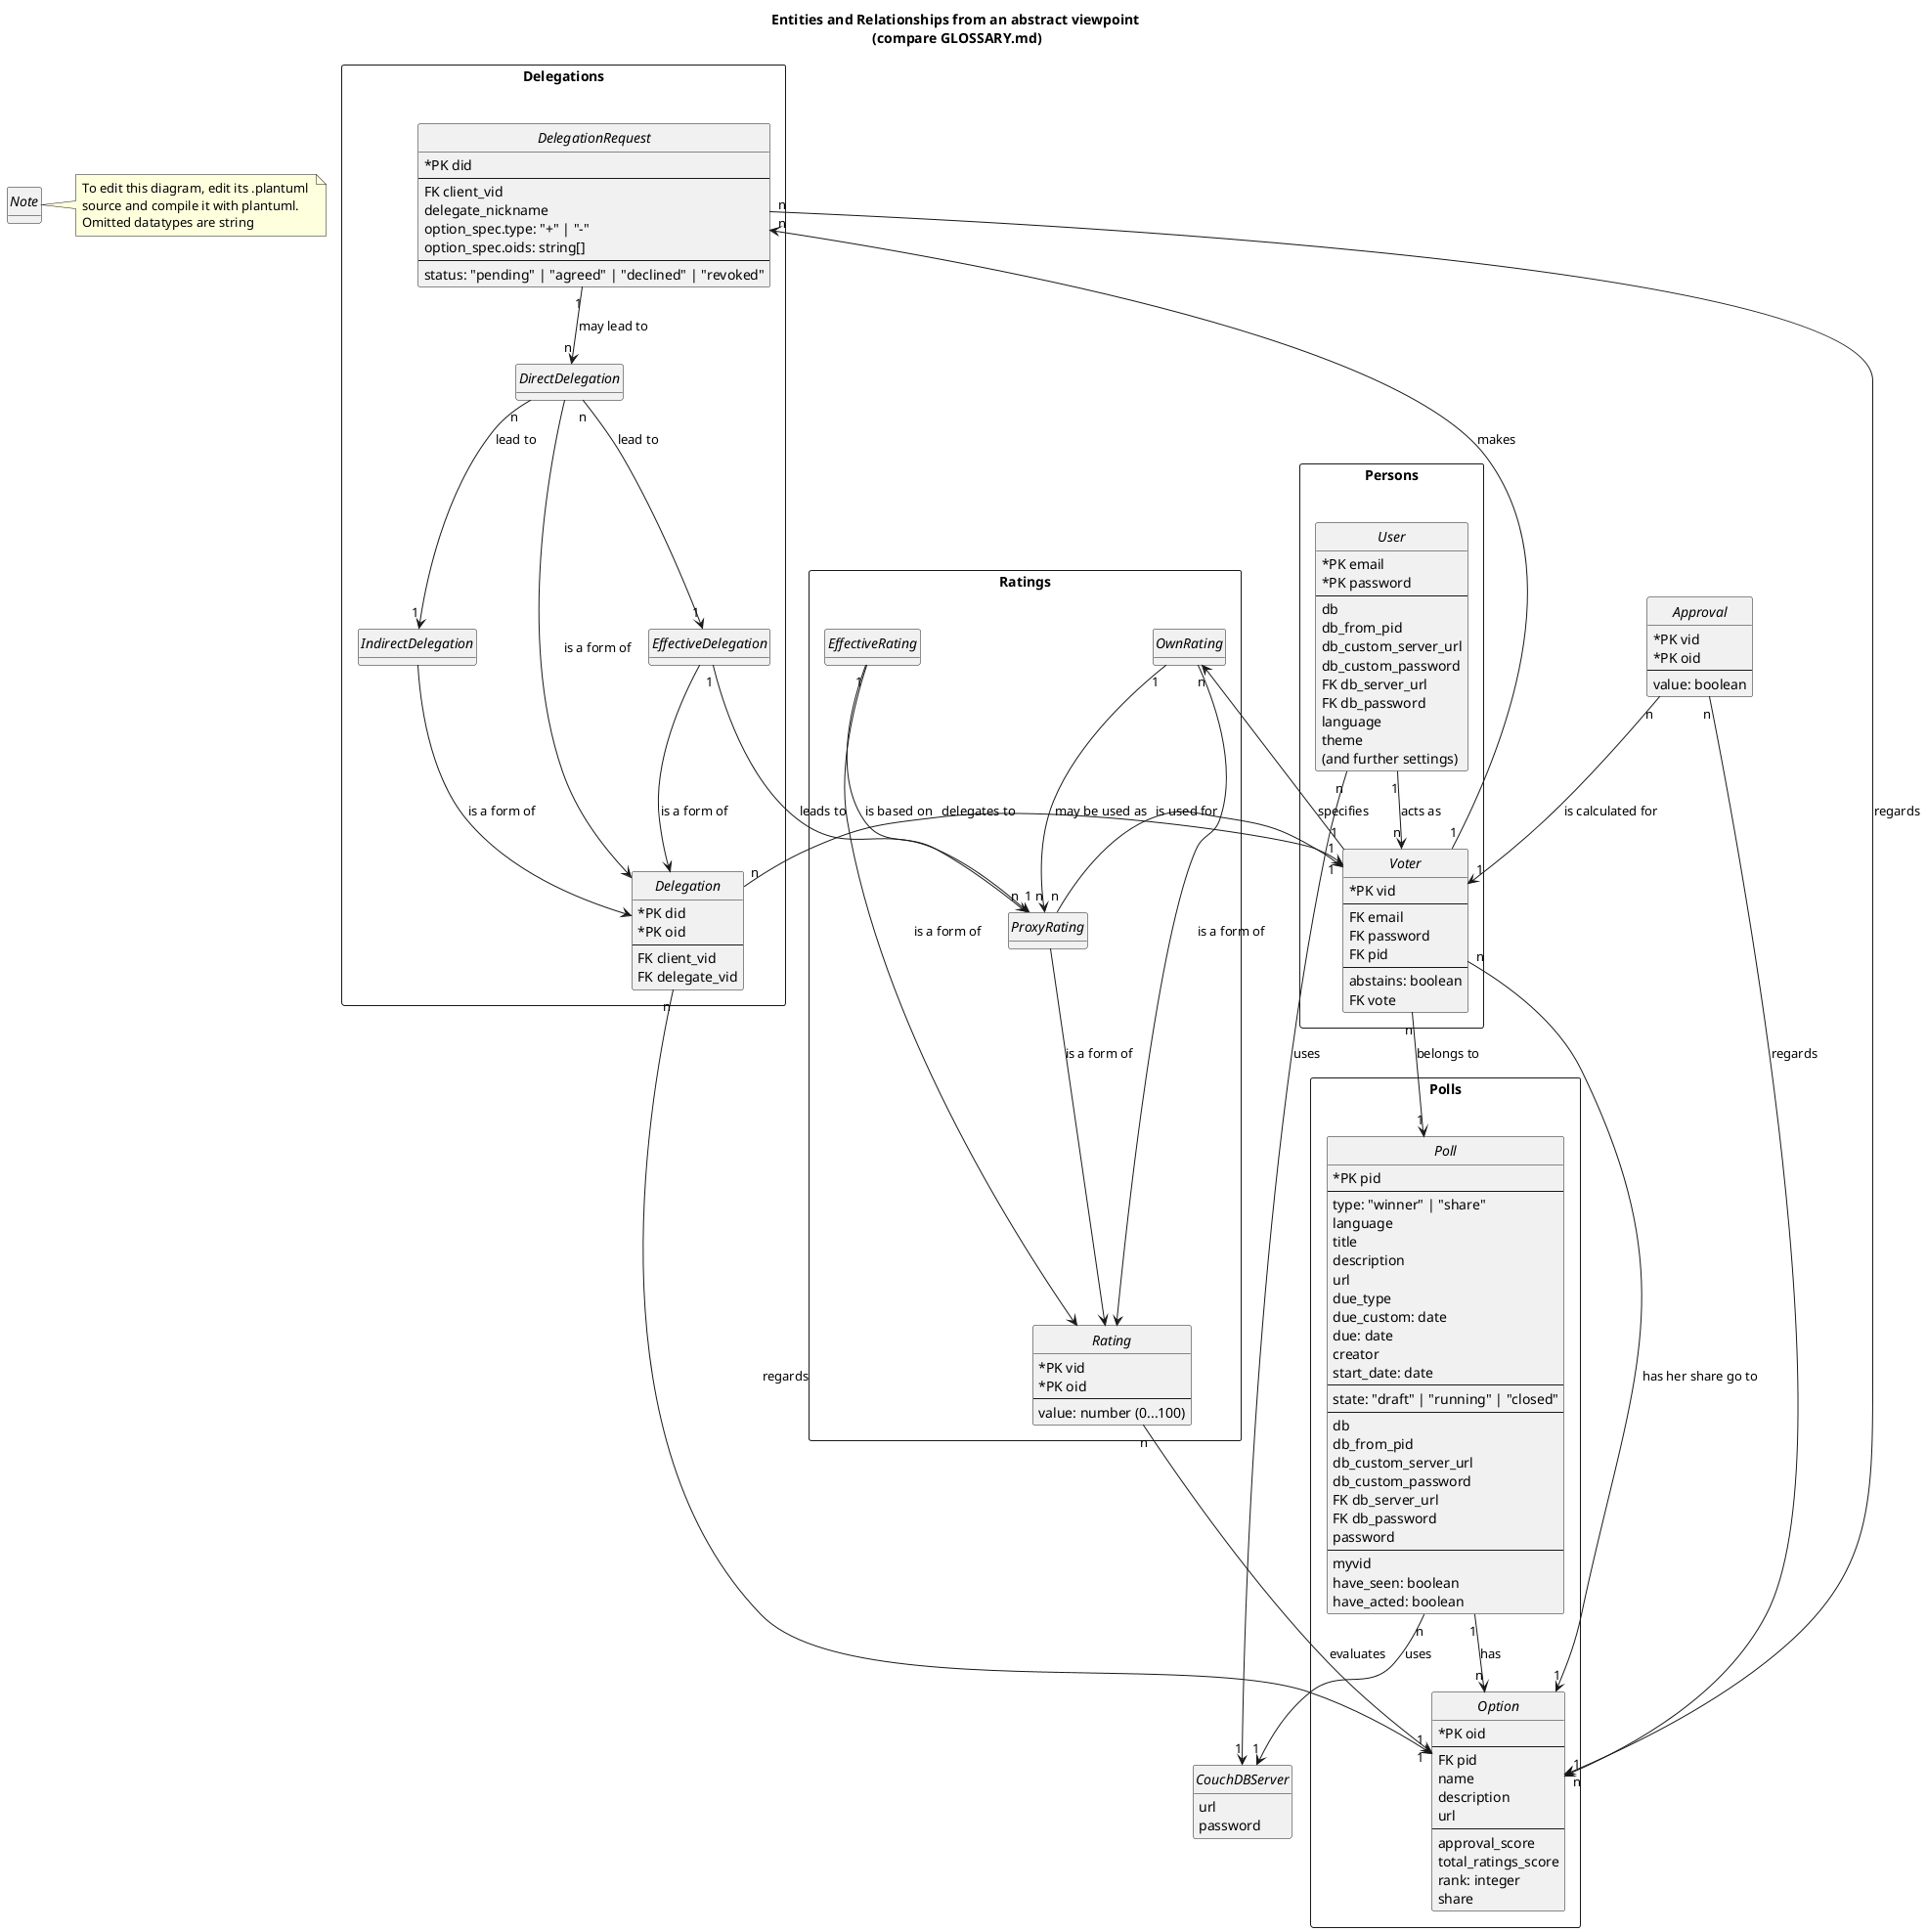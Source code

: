 @startuml

hide methods
hide circle
hide stereotype
skinparam classAttributeIconSize 0

title 
    Entities and Relationships from an abstract viewpoint 
    (compare GLOSSARY.md)
end title

abstract class Note {}
note right
    To edit this diagram, edit its .plantuml 
    source and compile it with plantuml.
    Omitted datatypes are string
end note

abstract class CouchDBServer {
    url
    password
}

package Persons <<Rectangle>> {

    abstract class User {
        *PK email
        *PK password
        ---
        db
        db_from_pid
        db_custom_server_url
        db_custom_password
        FK db_server_url
        FK db_password
        language
        theme
        (and further settings)
    }

    User "n" --> "1" CouchDBServer : uses
    User "1" --> "n" Voter : acts as 

    abstract class Voter {
        *PK vid
        ---
        FK email
        FK password
        FK pid
        ---
        abstains: boolean
        FK vote
    }

}

package Polls <<Rectangle>> {

    Voter "n" --> "1" Poll : belongs to

    abstract class Poll {
        *PK pid
        ---
        type: "winner" | "share"
        language
        title
        description
        url
        due_type
        due_custom: date
        due: date 
        creator
        start_date: date
        ---
        state: "draft" | "running" | "closed"
        ---
        db
        db_from_pid
        db_custom_server_url
        db_custom_password
        FK db_server_url
        FK db_password
        password
        ---
        myvid
        have_seen: boolean
        have_acted: boolean
    }

    Poll "n" --> "1" CouchDBServer : uses
    Poll "1" --> "n" Option : has

    abstract class Option {
        *PK oid
        ---
        FK pid
        name
        description
        url
        ---
        approval_score
        total_ratings_score
        rank: integer
        share
    }

}

package Delegations <<Rectangle>> {

    Voter "1" --> "n" DelegationRequest : makes 

    abstract class DelegationRequest {
        *PK did
        ---
        FK client_vid
        delegate_nickname
        option_spec.type: "+" | "-"
        option_spec.oids: string[]
        ---
        status: "pending" | "agreed" | "declined" | "revoked"
    }

    DelegationRequest "n" --> "n" Option : regards
    DelegationRequest "1" --> "n" DirectDelegation : may lead to 

    abstract class Delegation {
        *PK did
        *PK oid
        ---
        FK client_vid
        FK delegate_vid
    }

    Delegation "n" --> "1" Option : regards
    Delegation "n" --> "1" Voter : delegates to

    abstract class DirectDelegation {}
    DirectDelegation --> Delegation : is a form of

    DirectDelegation "n" --> "1" IndirectDelegation : lead to 
    DirectDelegation "n" --> "1" EffectiveDelegation : lead to 

    abstract class IndirectDelegation {}
    IndirectDelegation --> Delegation : is a form of

    abstract class EffectiveDelegation {}
    EffectiveDelegation --> Delegation : is a form of

}

package Ratings <<Rectangle>> {

    abstract class Rating {
        *PK vid
        *PK oid
        ---
        value: number (0...100)
    }

    Rating "n" --> "1" Option : evaluates

    Voter "1" --> "n" OwnRating : specifies 

    abstract class OwnRating {}
    OwnRating --> Rating : is a form of

    EffectiveDelegation "1" --> "1" ProxyRating : leads to

    OwnRating "1" --> "n" ProxyRating : may be used as

    abstract class ProxyRating {}
    ProxyRating --> Rating : is a form of

    ProxyRating "n" --> "1" Voter : is used for 

    abstract class EffectiveRating {}
    EffectiveRating --> Rating : is a form of

    EffectiveRating "1" --> "n" ProxyRating : is based on

}

    abstract class Approval {
        *PK vid
        *PK oid
        ---
        value: boolean
    }

    Approval "n" --> "1" Voter : is calculated for
    Approval "n" --> "1" Option : regards

    Voter "n" --> "1" Option : has her share go to

@enduml

